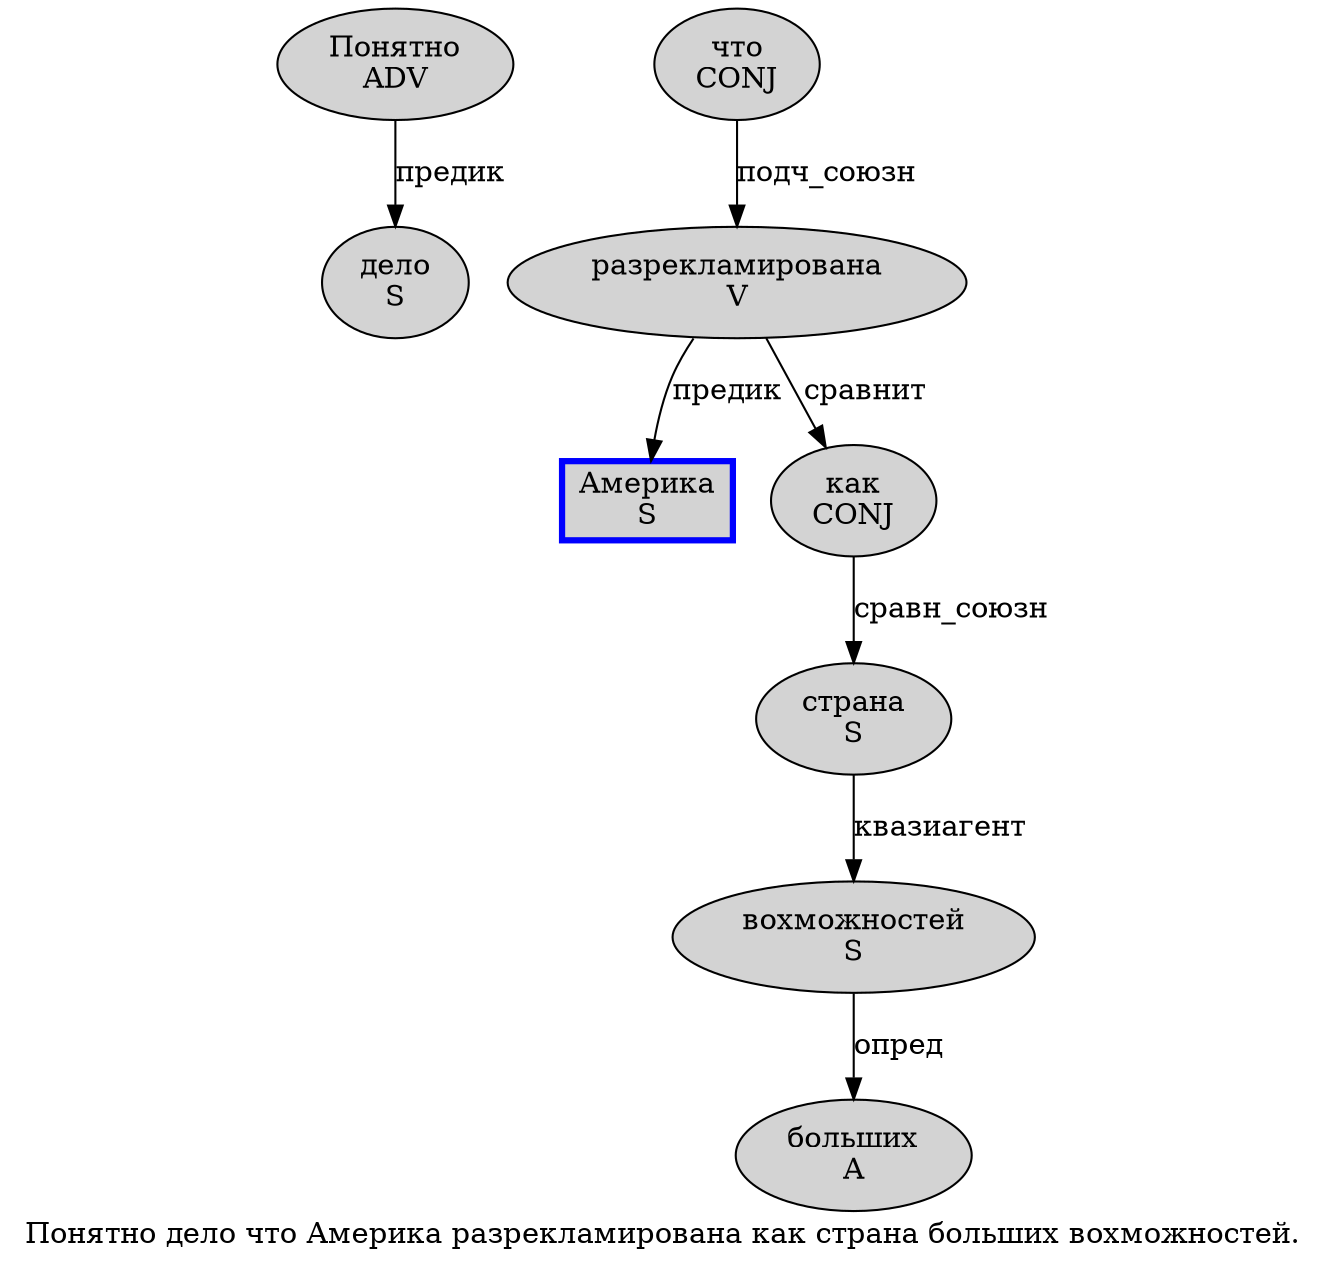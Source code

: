 digraph SENTENCE_1085 {
	graph [label="Понятно дело что Америка разрекламирована как страна больших вохможностей."]
	node [style=filled]
		0 [label="Понятно
ADV" color="" fillcolor=lightgray penwidth=1 shape=ellipse]
		1 [label="дело
S" color="" fillcolor=lightgray penwidth=1 shape=ellipse]
		2 [label="что
CONJ" color="" fillcolor=lightgray penwidth=1 shape=ellipse]
		3 [label="Америка
S" color=blue fillcolor=lightgray penwidth=3 shape=box]
		4 [label="разрекламирована
V" color="" fillcolor=lightgray penwidth=1 shape=ellipse]
		5 [label="как
CONJ" color="" fillcolor=lightgray penwidth=1 shape=ellipse]
		6 [label="страна
S" color="" fillcolor=lightgray penwidth=1 shape=ellipse]
		7 [label="больших
A" color="" fillcolor=lightgray penwidth=1 shape=ellipse]
		8 [label="вохможностей
S" color="" fillcolor=lightgray penwidth=1 shape=ellipse]
			0 -> 1 [label="предик"]
			4 -> 3 [label="предик"]
			4 -> 5 [label="сравнит"]
			8 -> 7 [label="опред"]
			2 -> 4 [label="подч_союзн"]
			6 -> 8 [label="квазиагент"]
			5 -> 6 [label="сравн_союзн"]
}